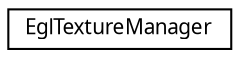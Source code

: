 digraph G
{
  edge [fontname="FreeSans.ttf",fontsize="10",labelfontname="FreeSans.ttf",labelfontsize="10"];
  node [fontname="FreeSans.ttf",fontsize="10",shape=record];
  rankdir=LR;
  Node1 [label="EglTextureManager",height=0.2,width=0.4,color="black", fillcolor="white", style="filled",URL="$class_egl_texture_manager.html"];
}
